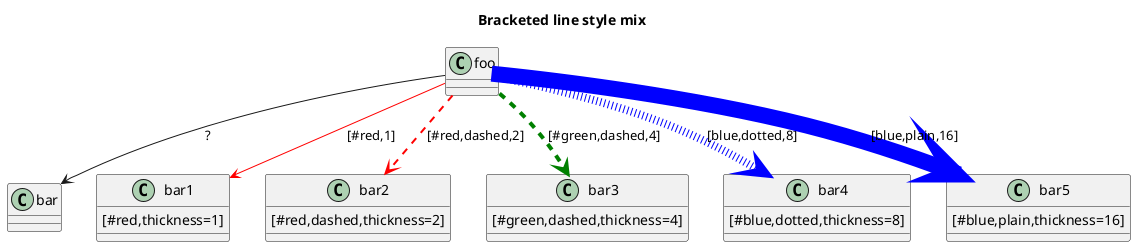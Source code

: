 @startuml
title Bracketed line style mix
class foo
class bar
bar1 : [#red,thickness=1]
bar2 : [#red,dashed,thickness=2]
bar3 : [#green,dashed,thickness=4]
bar4 : [#blue,dotted,thickness=8]
bar5 : [#blue,plain,thickness=16]

foo --> bar                             : ?
foo -[#red,thickness=1]-> bar1          : [#red,1]
foo -[#red,dashed,thickness=2]-> bar2   : [#red,dashed,2]
foo -[#green,dashed,thickness=4]-> bar3 : [#green,dashed,4]
foo -[#blue,dotted,thickness=8]-> bar4  : [blue,dotted,8]
foo -[#blue,plain,thickness=16]-> bar5  : [blue,plain,16]
@enduml